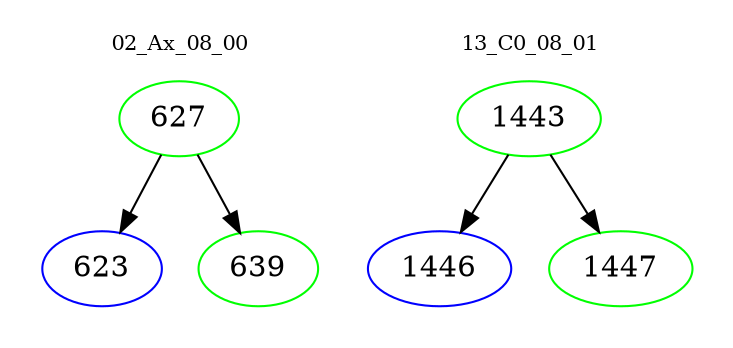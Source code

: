 digraph{
subgraph cluster_0 {
color = white
label = "02_Ax_08_00";
fontsize=10;
T0_627 [label="627", color="green"]
T0_627 -> T0_623 [color="black"]
T0_623 [label="623", color="blue"]
T0_627 -> T0_639 [color="black"]
T0_639 [label="639", color="green"]
}
subgraph cluster_1 {
color = white
label = "13_C0_08_01";
fontsize=10;
T1_1443 [label="1443", color="green"]
T1_1443 -> T1_1446 [color="black"]
T1_1446 [label="1446", color="blue"]
T1_1443 -> T1_1447 [color="black"]
T1_1447 [label="1447", color="green"]
}
}
